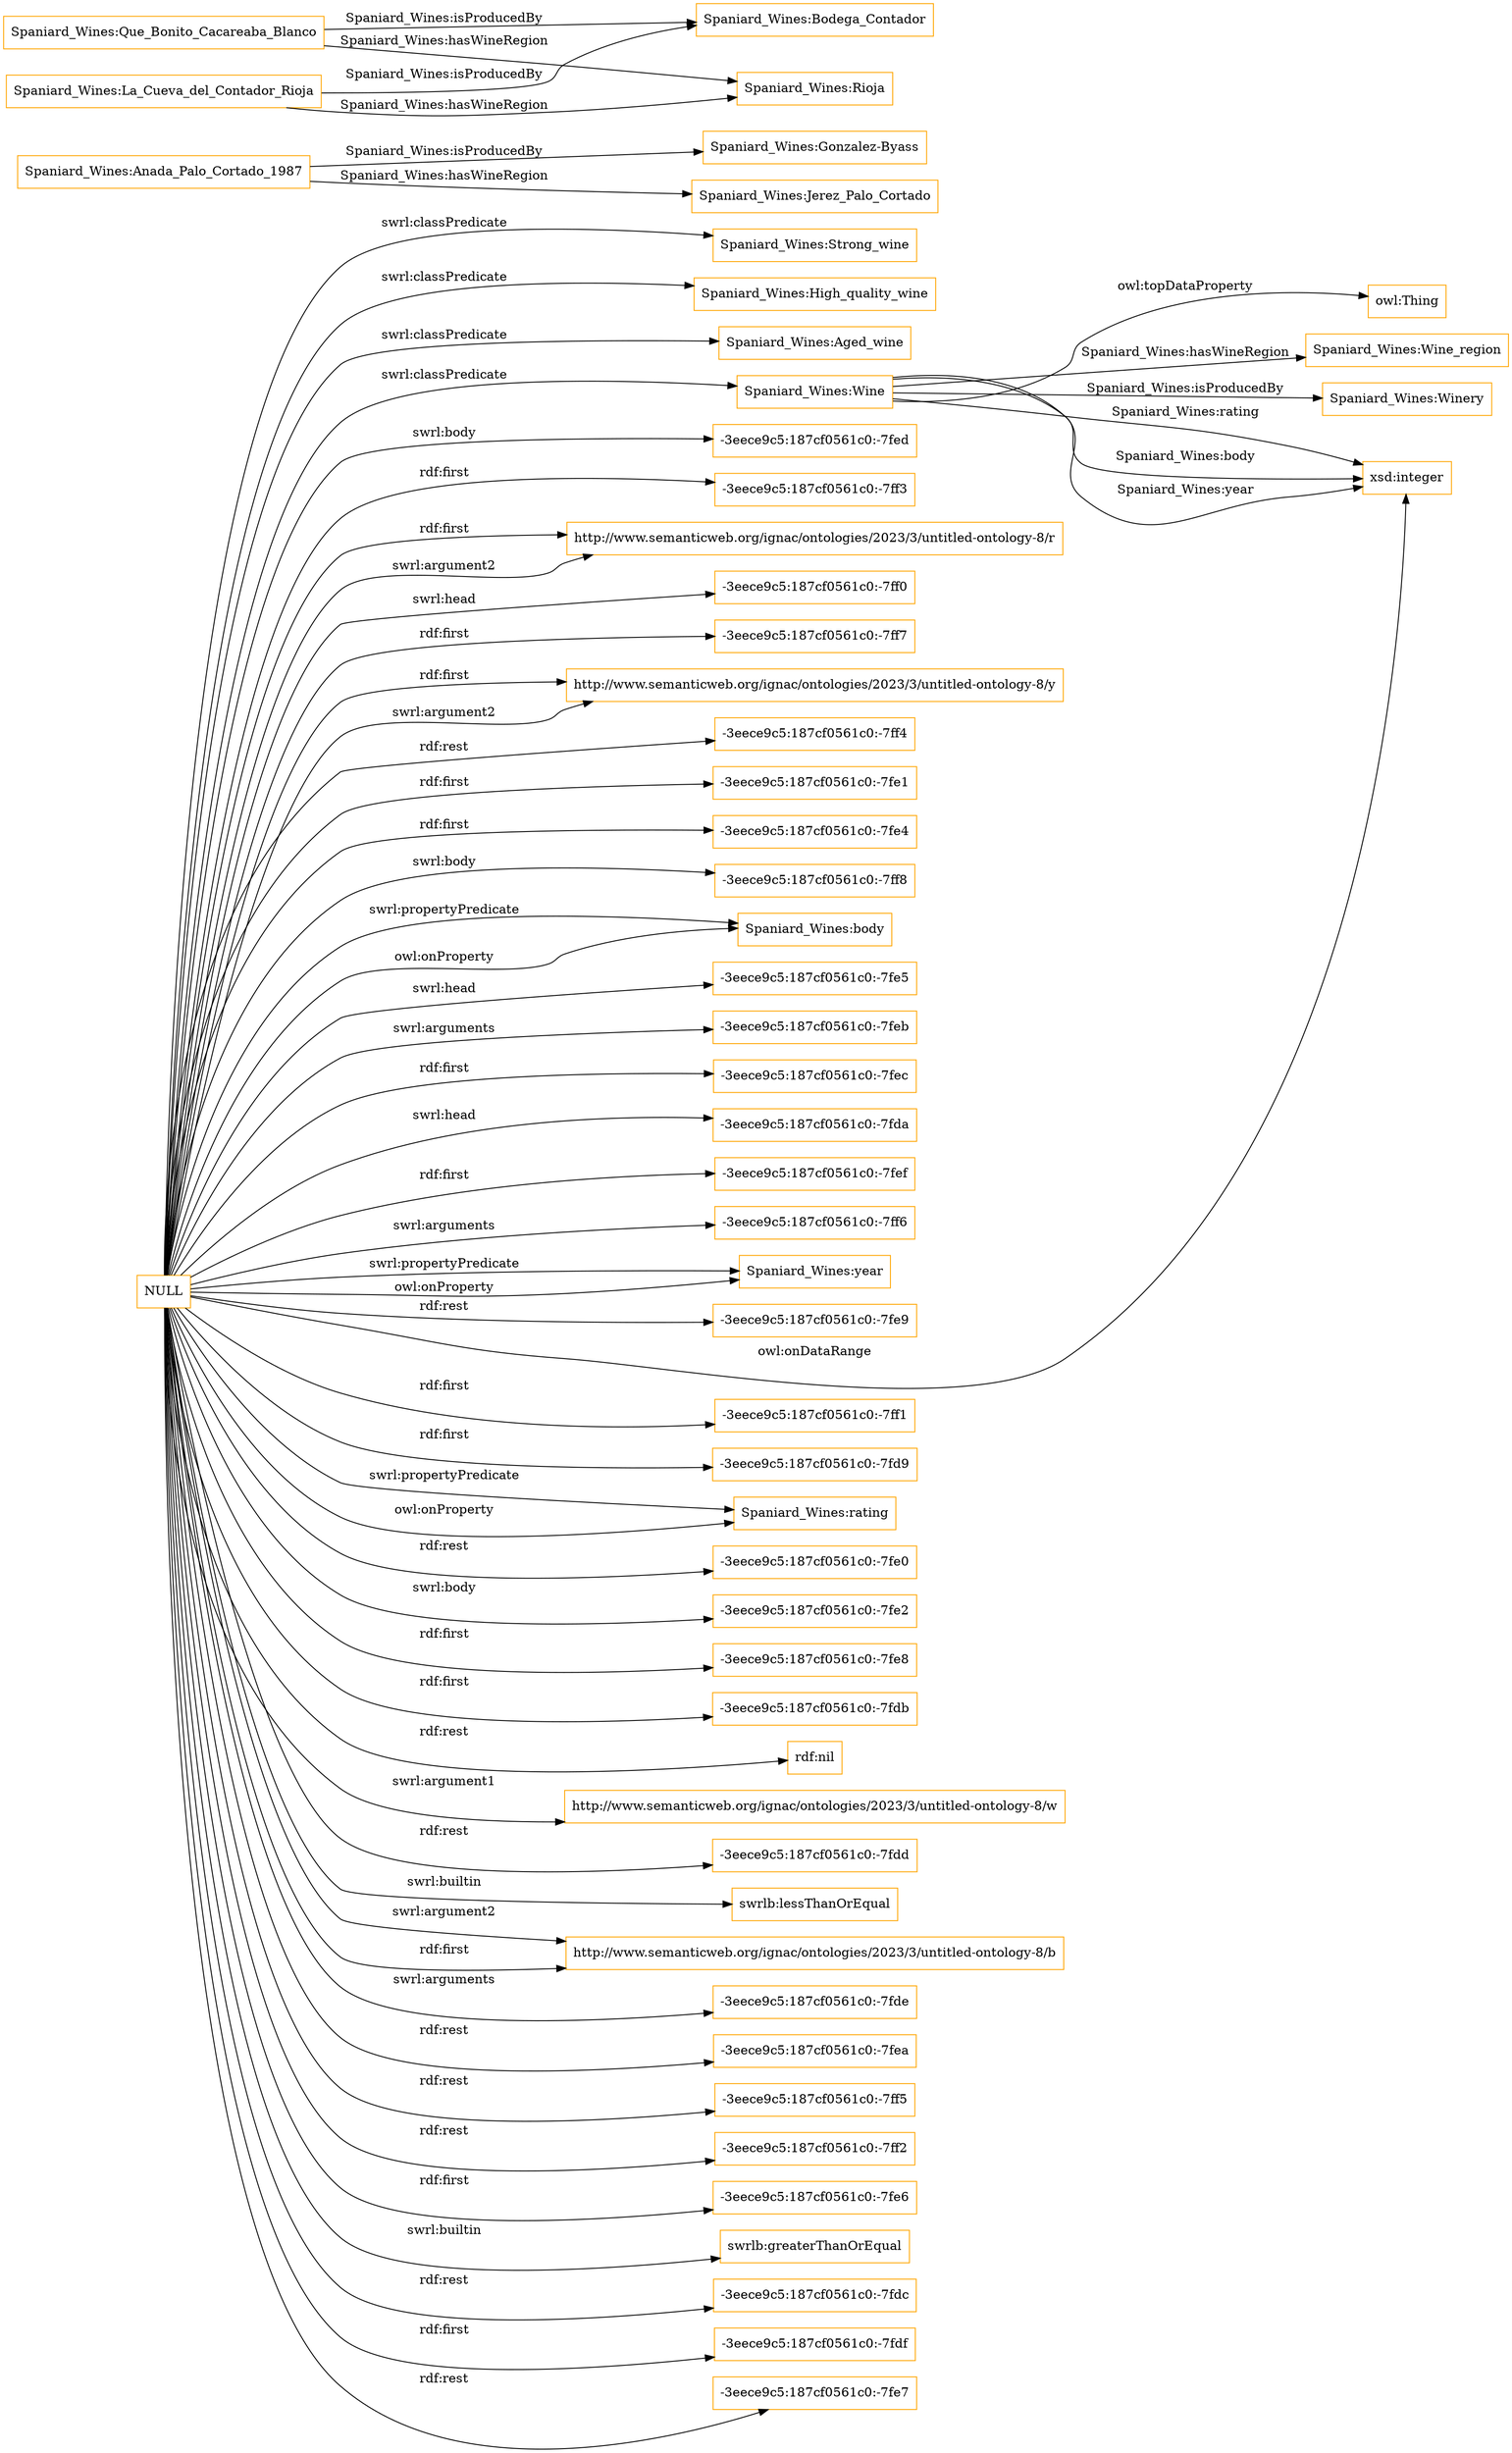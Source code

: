digraph ar2dtool_diagram { 
rankdir=LR;
size="1501"
node [shape = rectangle, color="orange"]; "Spaniard_Wines:Strong_wine" "Spaniard_Wines:Wine_region" "Spaniard_Wines:High_quality_wine" "Spaniard_Wines:Aged_wine" "Spaniard_Wines:Winery" "Spaniard_Wines:Wine" ; /*classes style*/
	"Spaniard_Wines:Anada_Palo_Cortado_1987" -> "Spaniard_Wines:Gonzalez-Byass" [ label = "Spaniard_Wines:isProducedBy" ];
	"Spaniard_Wines:Anada_Palo_Cortado_1987" -> "Spaniard_Wines:Jerez_Palo_Cortado" [ label = "Spaniard_Wines:hasWineRegion" ];
	"Spaniard_Wines:Que_Bonito_Cacareaba_Blanco" -> "Spaniard_Wines:Bodega_Contador" [ label = "Spaniard_Wines:isProducedBy" ];
	"Spaniard_Wines:Que_Bonito_Cacareaba_Blanco" -> "Spaniard_Wines:Rioja" [ label = "Spaniard_Wines:hasWineRegion" ];
	"NULL" -> "-3eece9c5:187cf0561c0:-7fed" [ label = "swrl:body" ];
	"NULL" -> "-3eece9c5:187cf0561c0:-7ff3" [ label = "rdf:first" ];
	"NULL" -> "http://www.semanticweb.org/ignac/ontologies/2023/3/untitled-ontology-8/r" [ label = "rdf:first" ];
	"NULL" -> "-3eece9c5:187cf0561c0:-7ff0" [ label = "swrl:head" ];
	"NULL" -> "-3eece9c5:187cf0561c0:-7ff7" [ label = "rdf:first" ];
	"NULL" -> "http://www.semanticweb.org/ignac/ontologies/2023/3/untitled-ontology-8/y" [ label = "rdf:first" ];
	"NULL" -> "-3eece9c5:187cf0561c0:-7ff4" [ label = "rdf:rest" ];
	"NULL" -> "-3eece9c5:187cf0561c0:-7fe1" [ label = "rdf:first" ];
	"NULL" -> "-3eece9c5:187cf0561c0:-7fe4" [ label = "rdf:first" ];
	"NULL" -> "-3eece9c5:187cf0561c0:-7ff8" [ label = "swrl:body" ];
	"NULL" -> "Spaniard_Wines:body" [ label = "swrl:propertyPredicate" ];
	"NULL" -> "-3eece9c5:187cf0561c0:-7fe5" [ label = "swrl:head" ];
	"NULL" -> "-3eece9c5:187cf0561c0:-7feb" [ label = "swrl:arguments" ];
	"NULL" -> "-3eece9c5:187cf0561c0:-7fec" [ label = "rdf:first" ];
	"NULL" -> "-3eece9c5:187cf0561c0:-7fda" [ label = "swrl:head" ];
	"NULL" -> "-3eece9c5:187cf0561c0:-7fef" [ label = "rdf:first" ];
	"NULL" -> "-3eece9c5:187cf0561c0:-7ff6" [ label = "swrl:arguments" ];
	"NULL" -> "Spaniard_Wines:year" [ label = "swrl:propertyPredicate" ];
	"NULL" -> "-3eece9c5:187cf0561c0:-7fe9" [ label = "rdf:rest" ];
	"NULL" -> "Spaniard_Wines:High_quality_wine" [ label = "swrl:classPredicate" ];
	"NULL" -> "xsd:integer" [ label = "owl:onDataRange" ];
	"NULL" -> "Spaniard_Wines:Aged_wine" [ label = "swrl:classPredicate" ];
	"NULL" -> "-3eece9c5:187cf0561c0:-7ff1" [ label = "rdf:first" ];
	"NULL" -> "-3eece9c5:187cf0561c0:-7fd9" [ label = "rdf:first" ];
	"NULL" -> "Spaniard_Wines:rating" [ label = "swrl:propertyPredicate" ];
	"NULL" -> "-3eece9c5:187cf0561c0:-7fe0" [ label = "rdf:rest" ];
	"NULL" -> "http://www.semanticweb.org/ignac/ontologies/2023/3/untitled-ontology-8/r" [ label = "swrl:argument2" ];
	"NULL" -> "-3eece9c5:187cf0561c0:-7fe2" [ label = "swrl:body" ];
	"NULL" -> "Spaniard_Wines:Strong_wine" [ label = "swrl:classPredicate" ];
	"NULL" -> "-3eece9c5:187cf0561c0:-7fe8" [ label = "rdf:first" ];
	"NULL" -> "-3eece9c5:187cf0561c0:-7fdb" [ label = "rdf:first" ];
	"NULL" -> "rdf:nil" [ label = "rdf:rest" ];
	"NULL" -> "http://www.semanticweb.org/ignac/ontologies/2023/3/untitled-ontology-8/w" [ label = "swrl:argument1" ];
	"NULL" -> "-3eece9c5:187cf0561c0:-7fdd" [ label = "rdf:rest" ];
	"NULL" -> "Spaniard_Wines:body" [ label = "owl:onProperty" ];
	"NULL" -> "swrlb:lessThanOrEqual" [ label = "swrl:builtin" ];
	"NULL" -> "http://www.semanticweb.org/ignac/ontologies/2023/3/untitled-ontology-8/b" [ label = "swrl:argument2" ];
	"NULL" -> "-3eece9c5:187cf0561c0:-7fde" [ label = "swrl:arguments" ];
	"NULL" -> "-3eece9c5:187cf0561c0:-7fea" [ label = "rdf:rest" ];
	"NULL" -> "-3eece9c5:187cf0561c0:-7ff5" [ label = "rdf:rest" ];
	"NULL" -> "http://www.semanticweb.org/ignac/ontologies/2023/3/untitled-ontology-8/y" [ label = "swrl:argument2" ];
	"NULL" -> "-3eece9c5:187cf0561c0:-7ff2" [ label = "rdf:rest" ];
	"NULL" -> "-3eece9c5:187cf0561c0:-7fe6" [ label = "rdf:first" ];
	"NULL" -> "swrlb:greaterThanOrEqual" [ label = "swrl:builtin" ];
	"NULL" -> "-3eece9c5:187cf0561c0:-7fdc" [ label = "rdf:rest" ];
	"NULL" -> "-3eece9c5:187cf0561c0:-7fdf" [ label = "rdf:first" ];
	"NULL" -> "-3eece9c5:187cf0561c0:-7fe7" [ label = "rdf:rest" ];
	"NULL" -> "http://www.semanticweb.org/ignac/ontologies/2023/3/untitled-ontology-8/b" [ label = "rdf:first" ];
	"NULL" -> "Spaniard_Wines:year" [ label = "owl:onProperty" ];
	"NULL" -> "Spaniard_Wines:Wine" [ label = "swrl:classPredicate" ];
	"NULL" -> "Spaniard_Wines:rating" [ label = "owl:onProperty" ];
	"Spaniard_Wines:La_Cueva_del_Contador_Rioja" -> "Spaniard_Wines:Bodega_Contador" [ label = "Spaniard_Wines:isProducedBy" ];
	"Spaniard_Wines:La_Cueva_del_Contador_Rioja" -> "Spaniard_Wines:Rioja" [ label = "Spaniard_Wines:hasWineRegion" ];
	"Spaniard_Wines:Wine" -> "xsd:integer" [ label = "Spaniard_Wines:rating" ];
	"Spaniard_Wines:Wine" -> "Spaniard_Wines:Wine_region" [ label = "Spaniard_Wines:hasWineRegion" ];
	"Spaniard_Wines:Wine" -> "xsd:integer" [ label = "Spaniard_Wines:body" ];
	"Spaniard_Wines:Wine" -> "Spaniard_Wines:Winery" [ label = "Spaniard_Wines:isProducedBy" ];
	"Spaniard_Wines:Wine" -> "xsd:integer" [ label = "Spaniard_Wines:year" ];
	"Spaniard_Wines:Wine" -> "owl:Thing" [ label = "owl:topDataProperty" ];

}
